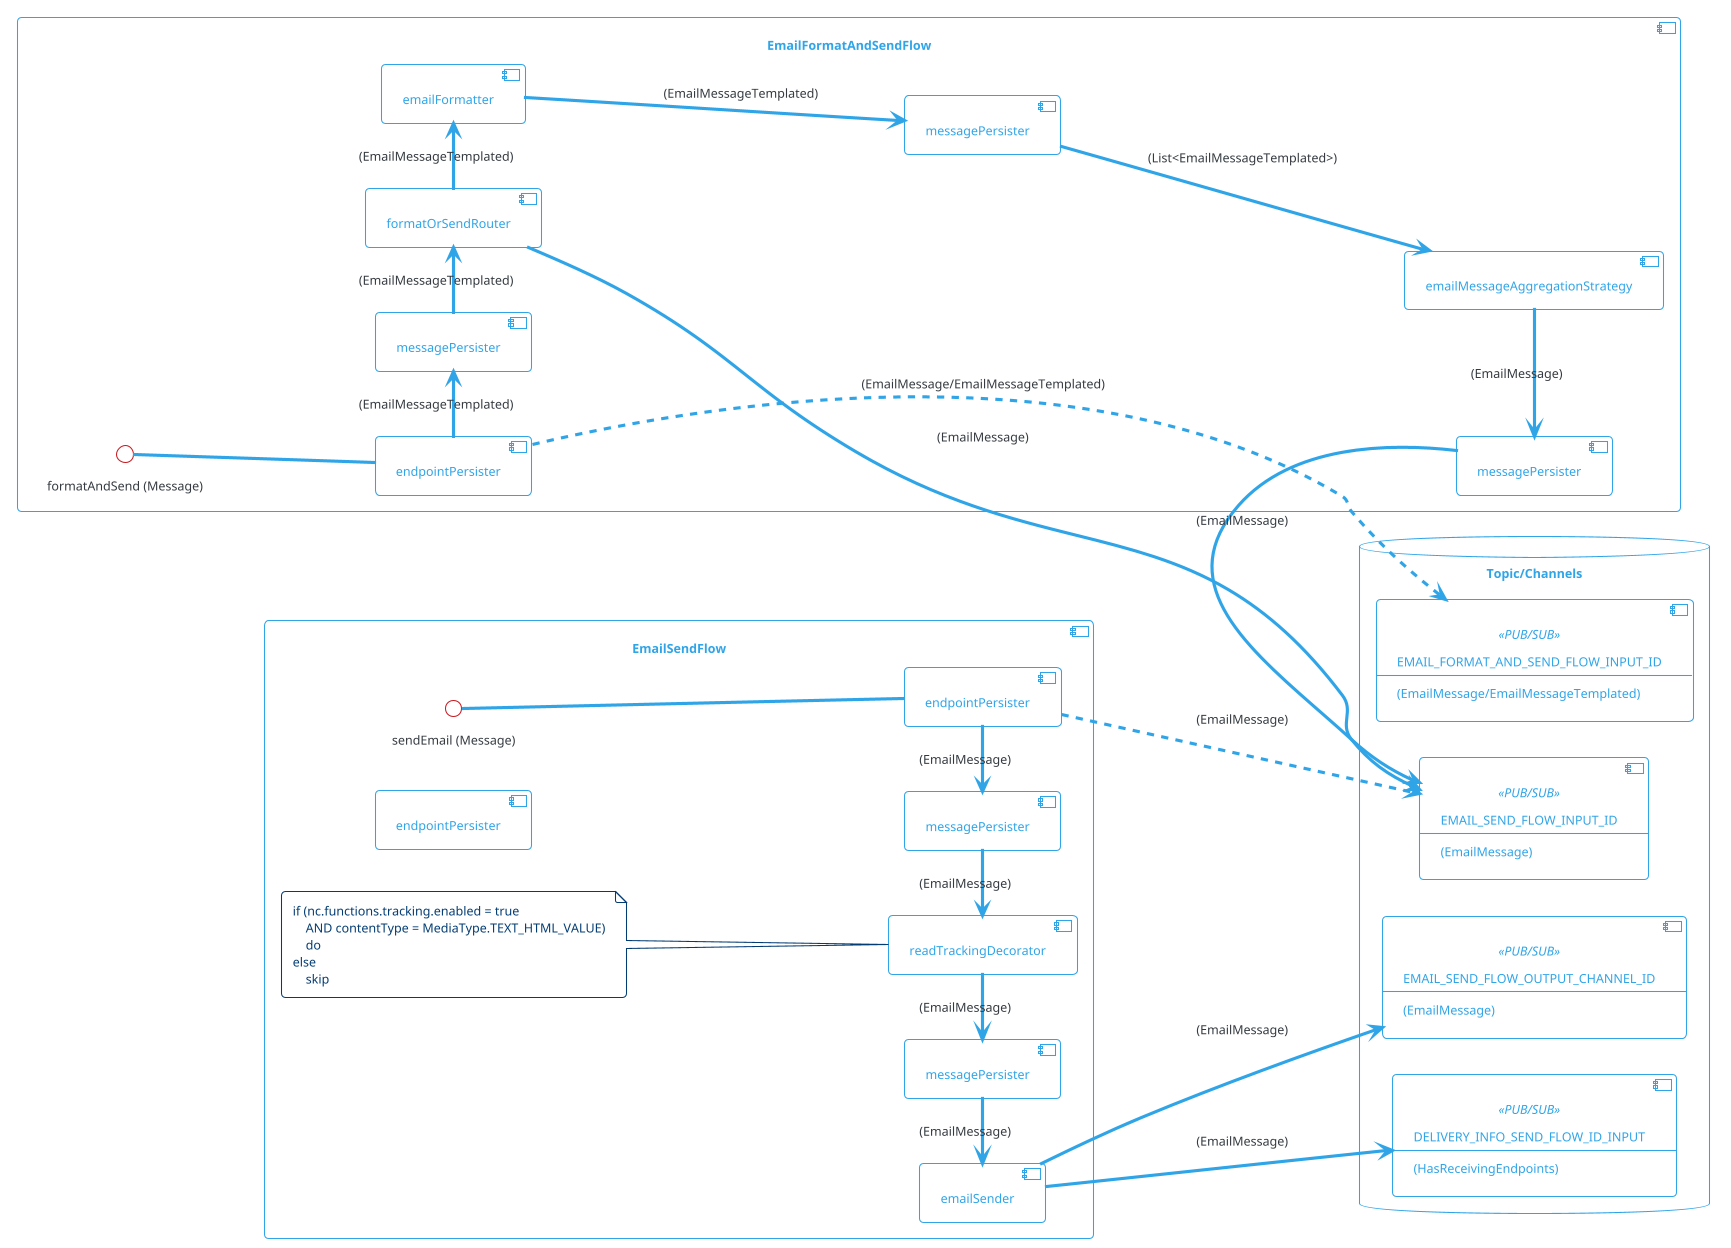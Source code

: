 @startuml

!theme cerulean-outline

left to right direction

skinparam backgroundcolor White
skinparam component {
    backgroundColor<<user defined>> LightGray
}
/'
database "PostgreSQL" {
    [nc_message]
    [nc_endpoint]
}
'/

database "Topic/Channels" {
    component EMAIL_FORMAT_AND_SEND_FLOW_INPUT_ID<<PUB/SUB>>[
        EMAIL_FORMAT_AND_SEND_FLOW_INPUT_ID
        --
        (EmailMessage/EmailMessageTemplated)
    ]

    component EMAIL_SEND_FLOW_INPUT_ID<<PUB/SUB>>[
        EMAIL_SEND_FLOW_INPUT_ID
        --
        (EmailMessage)
    ]

    component EMAIL_SEND_FLOW_OUTPUT_CHANNEL_ID<<PUB/SUB>>[
        EMAIL_SEND_FLOW_OUTPUT_CHANNEL_ID
        --
        (EmailMessage)
    ]

    component DELIVERY_INFO_SEND_FLOW_ID_INPUT<<PUB/SUB>>  [
        DELIVERY_INFO_SEND_FLOW_ID_INPUT
        --
        (HasReceivingEndpoints)
    ]

}

component "EmailSendFlow" {
    [endpointPersister] as endpointPersister1
    [messagePersister] as messagePersister1
    [readTrackingDecorator]
    [endpointPersister] as endpointPersister2
    [messagePersister] as messagePersister2
    [emailSender]

    endpointPersister1 -l-> messagePersister1: (EmailMessage)
    messagePersister1 -l-> readTrackingDecorator: (EmailMessage)
    readTrackingDecorator -l-> messagePersister2: (EmailMessage)
    messagePersister2 -l-> emailSender: (EmailMessage)


    endpointPersister1 ..> EMAIL_SEND_FLOW_INPUT_ID : (EmailMessage) 
    emailSender --> EMAIL_SEND_FLOW_OUTPUT_CHANNEL_ID : (EmailMessage) 

    emailSender --> DELIVERY_INFO_SEND_FLOW_ID_INPUT : (EmailMessage) 

    note left of readTrackingDecorator 
        if (nc.functions.tracking.enabled = true 
            AND contentType = MediaType.TEXT_HTML_VALUE)
            do
        else
            skip       
    end note  

    
    interface "sendEmail (Message)" as sendEmail        
        endpointPersister1 -u- sendEmail
}



component "EmailFormatAndSendFlow" {
    [endpointPersister] as endpointPersister3
    [messagePersister] as messagePersister3
    [formatOrSendRouter]
    [emailFormatter]
    [messagePersister] as messagePersister4
    [emailMessageAggregationStrategy]
    [messagePersister] as messagePersister5


    emailFormatter --> messagePersister4: (EmailMessageTemplated)
    messagePersister4 --> emailMessageAggregationStrategy: (List<EmailMessageTemplated>)

    endpointPersister3 .> EMAIL_FORMAT_AND_SEND_FLOW_INPUT_ID : (EmailMessage/EmailMessageTemplated) 



    endpointPersister3 -> messagePersister3 : (EmailMessageTemplated)
    messagePersister3 -> formatOrSendRouter : (EmailMessageTemplated)
    formatOrSendRouter -> emailFormatter : (EmailMessageTemplated)
    formatOrSendRouter -> EMAIL_SEND_FLOW_INPUT_ID : (EmailMessage)

    emailMessageAggregationStrategy -l-> messagePersister5 : (EmailMessage) 
    messagePersister5 -> EMAIL_SEND_FLOW_INPUT_ID : (EmailMessage) 

    interface "formatAndSend (Message)" as formatAndSend        
        endpointPersister3 -u- formatAndSend
        
}







@enduml